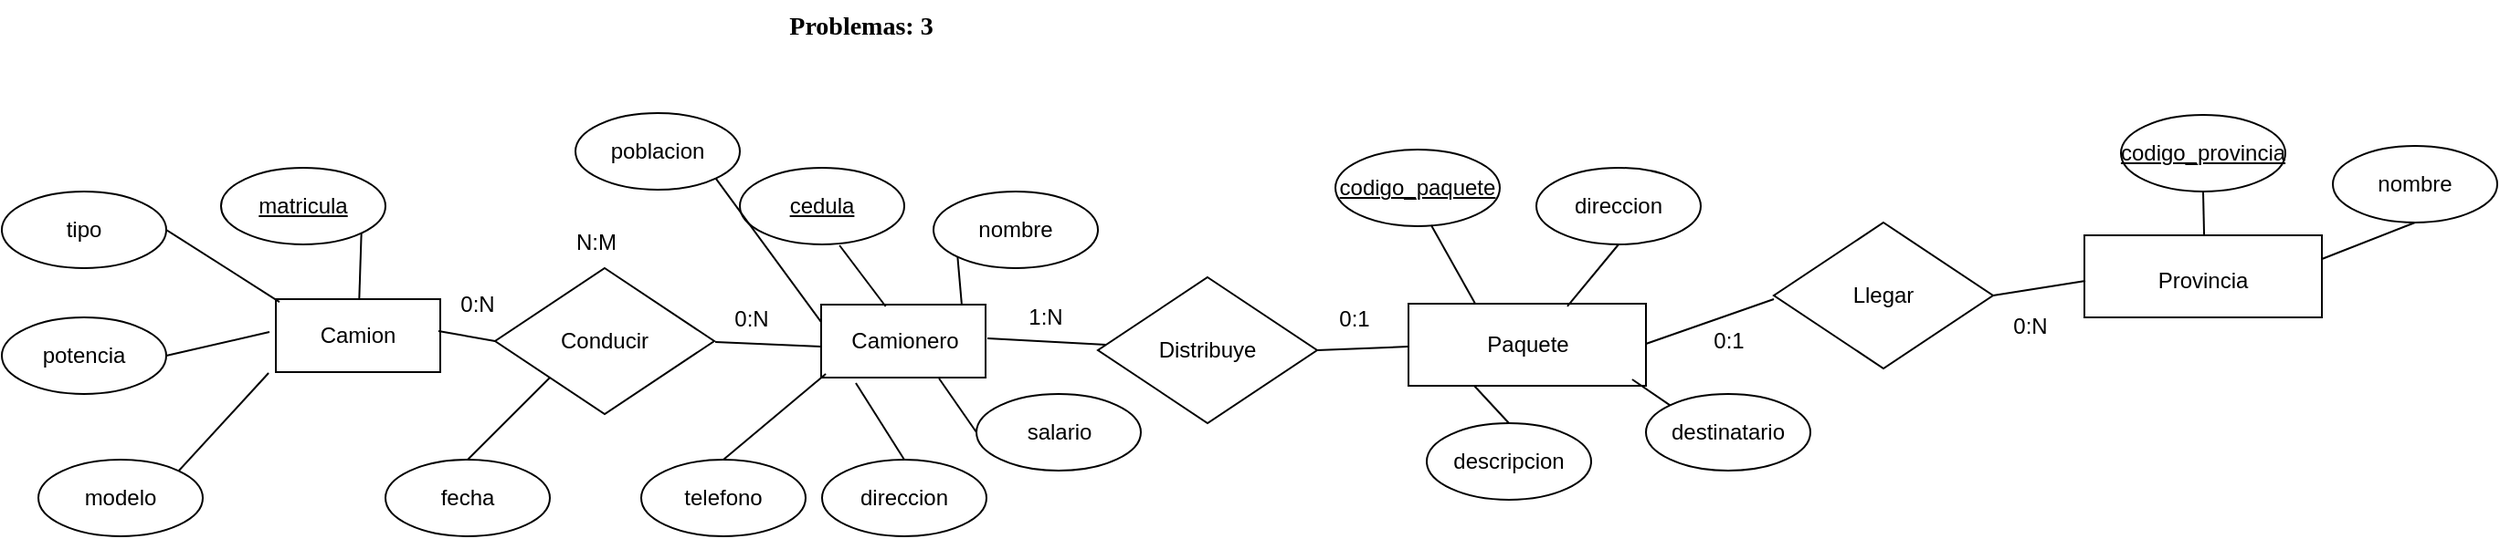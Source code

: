 <mxfile version="28.2.5">
  <diagram name="Página-1" id="HmZXSCmAwiPACwrm2mMe">
    <mxGraphModel dx="2316" dy="939" grid="1" gridSize="10" guides="1" tooltips="1" connect="1" arrows="1" fold="1" page="1" pageScale="1" pageWidth="827" pageHeight="1169" math="0" shadow="0">
      <root>
        <mxCell id="0" />
        <mxCell id="1" parent="0" />
        <mxCell id="7uE2SbhGrvdXFYAGjGFk-4" value="Conducir" style="rhombus;whiteSpace=wrap;html=1;" parent="1" vertex="1">
          <mxGeometry x="190" y="185" width="120" height="80" as="geometry" />
        </mxCell>
        <mxCell id="7uE2SbhGrvdXFYAGjGFk-5" value="Distribuye" style="rhombus;whiteSpace=wrap;html=1;" parent="1" vertex="1">
          <mxGeometry x="520" y="190" width="120" height="80" as="geometry" />
        </mxCell>
        <mxCell id="7uE2SbhGrvdXFYAGjGFk-10" value="N:M" style="text;html=1;align=center;verticalAlign=middle;resizable=0;points=[];autosize=1;strokeColor=none;fillColor=none;" parent="1" vertex="1">
          <mxGeometry x="220" y="156" width="50" height="30" as="geometry" />
        </mxCell>
        <mxCell id="7uE2SbhGrvdXFYAGjGFk-12" value="1:N" style="text;html=1;align=center;verticalAlign=middle;resizable=0;points=[];autosize=1;strokeColor=none;fillColor=none;" parent="1" vertex="1">
          <mxGeometry x="471" y="197" width="40" height="30" as="geometry" />
        </mxCell>
        <mxCell id="7uE2SbhGrvdXFYAGjGFk-13" value="0:1" style="text;html=1;align=center;verticalAlign=middle;resizable=0;points=[];autosize=1;strokeColor=none;fillColor=none;" parent="1" vertex="1">
          <mxGeometry x="640" y="198" width="40" height="30" as="geometry" />
        </mxCell>
        <mxCell id="7uE2SbhGrvdXFYAGjGFk-17" value="" style="verticalLabelPosition=bottom;verticalAlign=top;html=1;shape=mxgraph.basic.rect;fillColor2=none;strokeWidth=1;size=20;indent=0;" parent="1" vertex="1">
          <mxGeometry x="70" y="202" width="90" height="40" as="geometry" />
        </mxCell>
        <mxCell id="7uE2SbhGrvdXFYAGjGFk-19" value="" style="verticalLabelPosition=bottom;verticalAlign=top;html=1;shape=mxgraph.basic.rect;fillColor2=none;strokeWidth=1;size=20;indent=5;" parent="1" vertex="1">
          <mxGeometry x="368.5" y="205" width="90" height="40" as="geometry" />
        </mxCell>
        <mxCell id="7uE2SbhGrvdXFYAGjGFk-20" value="Camionero" style="text;html=1;align=center;verticalAlign=middle;resizable=0;points=[];autosize=1;strokeColor=none;fillColor=none;" parent="1" vertex="1">
          <mxGeometry x="373.5" y="210" width="80" height="30" as="geometry" />
        </mxCell>
        <mxCell id="7uE2SbhGrvdXFYAGjGFk-22" value="" style="verticalLabelPosition=bottom;verticalAlign=top;html=1;shape=mxgraph.basic.rect;fillColor2=none;strokeWidth=1;size=20;indent=5;" parent="1" vertex="1">
          <mxGeometry x="690" y="204.5" width="130" height="45" as="geometry" />
        </mxCell>
        <mxCell id="7uE2SbhGrvdXFYAGjGFk-23" value="Paquete" style="text;html=1;align=center;verticalAlign=middle;resizable=0;points=[];autosize=1;strokeColor=none;fillColor=none;" parent="1" vertex="1">
          <mxGeometry x="720" y="212" width="70" height="30" as="geometry" />
        </mxCell>
        <mxCell id="7uE2SbhGrvdXFYAGjGFk-24" value="&lt;u&gt;matricula&lt;/u&gt;" style="ellipse;whiteSpace=wrap;html=1;" parent="1" vertex="1">
          <mxGeometry x="40" y="130" width="90" height="42" as="geometry" />
        </mxCell>
        <mxCell id="7uE2SbhGrvdXFYAGjGFk-26" value="&lt;u&gt;cedula&lt;/u&gt;" style="ellipse;whiteSpace=wrap;html=1;" parent="1" vertex="1">
          <mxGeometry x="324" y="130" width="90" height="42" as="geometry" />
        </mxCell>
        <mxCell id="7uE2SbhGrvdXFYAGjGFk-27" value="direccion" style="ellipse;whiteSpace=wrap;html=1;" parent="1" vertex="1">
          <mxGeometry x="369" y="290" width="90" height="42" as="geometry" />
        </mxCell>
        <mxCell id="7uE2SbhGrvdXFYAGjGFk-28" value="&lt;u&gt;codigo_paquete&lt;/u&gt;" style="ellipse;whiteSpace=wrap;html=1;" parent="1" vertex="1">
          <mxGeometry x="650" y="120" width="90" height="42" as="geometry" />
        </mxCell>
        <mxCell id="7uE2SbhGrvdXFYAGjGFk-29" value="descripcion" style="ellipse;whiteSpace=wrap;html=1;" parent="1" vertex="1">
          <mxGeometry x="700" y="270" width="90" height="42" as="geometry" />
        </mxCell>
        <mxCell id="7uE2SbhGrvdXFYAGjGFk-37" value="&lt;b&gt;&lt;font style=&quot;font-size: 14px;&quot; face=&quot;Times New Roman&quot;&gt;&lt;font style=&quot;vertical-align: inherit;&quot; dir=&quot;auto&quot;&gt;&lt;font style=&quot;vertical-align: inherit;&quot; dir=&quot;auto&quot;&gt;&lt;font style=&quot;vertical-align: inherit;&quot; dir=&quot;auto&quot;&gt;&lt;font style=&quot;vertical-align: inherit;&quot; dir=&quot;auto&quot;&gt;Problemas: 3&lt;/font&gt;&lt;/font&gt;&lt;/font&gt;&lt;/font&gt;&lt;/font&gt;&lt;/b&gt;" style="text;html=1;align=center;verticalAlign=middle;resizable=0;points=[];autosize=1;strokeColor=none;fillColor=none;" parent="1" vertex="1">
          <mxGeometry x="340" y="38" width="100" height="30" as="geometry" />
        </mxCell>
        <mxCell id="7uE2SbhGrvdXFYAGjGFk-41" value="" style="endArrow=none;html=1;rounded=0;exitX=0.989;exitY=0.438;exitDx=0;exitDy=0;exitPerimeter=0;entryX=0;entryY=0.5;entryDx=0;entryDy=0;" parent="1" source="7uE2SbhGrvdXFYAGjGFk-17" target="7uE2SbhGrvdXFYAGjGFk-4" edge="1">
          <mxGeometry width="50" height="50" relative="1" as="geometry">
            <mxPoint x="360" y="220" as="sourcePoint" />
            <mxPoint x="410" y="170" as="targetPoint" />
          </mxGeometry>
        </mxCell>
        <mxCell id="7uE2SbhGrvdXFYAGjGFk-44" value="" style="endArrow=none;html=1;rounded=0;exitX=0.946;exitY=0.506;exitDx=0;exitDy=0;exitPerimeter=0;entryX=-0.078;entryY=0.575;entryDx=0;entryDy=0;entryPerimeter=0;" parent="1" edge="1">
          <mxGeometry width="50" height="50" relative="1" as="geometry">
            <mxPoint x="310.52" y="225.48" as="sourcePoint" />
            <mxPoint x="368.48" y="228" as="targetPoint" />
          </mxGeometry>
        </mxCell>
        <mxCell id="7uE2SbhGrvdXFYAGjGFk-46" value="" style="endArrow=none;html=1;rounded=0;exitX=1.011;exitY=0.463;exitDx=0;exitDy=0;exitPerimeter=0;" parent="1" source="7uE2SbhGrvdXFYAGjGFk-19" target="7uE2SbhGrvdXFYAGjGFk-5" edge="1">
          <mxGeometry width="50" height="50" relative="1" as="geometry">
            <mxPoint x="476" y="130" as="sourcePoint" />
            <mxPoint x="526" y="80" as="targetPoint" />
          </mxGeometry>
        </mxCell>
        <mxCell id="7uE2SbhGrvdXFYAGjGFk-47" value="" style="endArrow=none;html=1;rounded=0;exitX=1;exitY=0.5;exitDx=0;exitDy=0;" parent="1" source="7uE2SbhGrvdXFYAGjGFk-5" edge="1">
          <mxGeometry width="50" height="50" relative="1" as="geometry">
            <mxPoint x="480" y="118" as="sourcePoint" />
            <mxPoint x="690" y="228" as="targetPoint" />
          </mxGeometry>
        </mxCell>
        <mxCell id="7uE2SbhGrvdXFYAGjGFk-48" value="" style="endArrow=none;html=1;rounded=0;entryX=1;entryY=1;entryDx=0;entryDy=0;" parent="1" source="7uE2SbhGrvdXFYAGjGFk-17" target="7uE2SbhGrvdXFYAGjGFk-24" edge="1">
          <mxGeometry width="50" height="50" relative="1" as="geometry">
            <mxPoint x="210" y="130" as="sourcePoint" />
            <mxPoint x="260" y="80" as="targetPoint" />
          </mxGeometry>
        </mxCell>
        <mxCell id="7uE2SbhGrvdXFYAGjGFk-54" value="" style="endArrow=none;html=1;rounded=0;entryX=0.606;entryY=1.012;entryDx=0;entryDy=0;entryPerimeter=0;exitX=0.379;exitY=-0.133;exitDx=0;exitDy=0;exitPerimeter=0;" parent="1" source="7uE2SbhGrvdXFYAGjGFk-20" target="7uE2SbhGrvdXFYAGjGFk-26" edge="1">
          <mxGeometry width="50" height="50" relative="1" as="geometry">
            <mxPoint x="380" y="259" as="sourcePoint" />
            <mxPoint x="381" y="220" as="targetPoint" />
          </mxGeometry>
        </mxCell>
        <mxCell id="7uE2SbhGrvdXFYAGjGFk-55" value="" style="endArrow=none;html=1;rounded=0;entryX=0.211;entryY=1.075;entryDx=0;entryDy=0;entryPerimeter=0;exitX=0.5;exitY=0;exitDx=0;exitDy=0;" parent="1" source="7uE2SbhGrvdXFYAGjGFk-27" target="7uE2SbhGrvdXFYAGjGFk-19" edge="1">
          <mxGeometry width="50" height="50" relative="1" as="geometry">
            <mxPoint x="300" y="359" as="sourcePoint" />
            <mxPoint x="301" y="320" as="targetPoint" />
          </mxGeometry>
        </mxCell>
        <mxCell id="7uE2SbhGrvdXFYAGjGFk-56" value="" style="endArrow=none;html=1;rounded=0;entryX=0.583;entryY=0.988;entryDx=0;entryDy=0;entryPerimeter=0;exitX=0.281;exitY=0;exitDx=0;exitDy=0;exitPerimeter=0;" parent="1" source="7uE2SbhGrvdXFYAGjGFk-22" target="7uE2SbhGrvdXFYAGjGFk-28" edge="1">
          <mxGeometry width="50" height="50" relative="1" as="geometry">
            <mxPoint x="630" y="389" as="sourcePoint" />
            <mxPoint x="631" y="350" as="targetPoint" />
          </mxGeometry>
        </mxCell>
        <mxCell id="7uE2SbhGrvdXFYAGjGFk-57" value="" style="endArrow=none;html=1;rounded=0;entryX=0.277;entryY=1;entryDx=0;entryDy=0;entryPerimeter=0;exitX=0.5;exitY=0;exitDx=0;exitDy=0;" parent="1" source="7uE2SbhGrvdXFYAGjGFk-29" target="7uE2SbhGrvdXFYAGjGFk-22" edge="1">
          <mxGeometry width="50" height="50" relative="1" as="geometry">
            <mxPoint x="650" y="439" as="sourcePoint" />
            <mxPoint x="651" y="400" as="targetPoint" />
          </mxGeometry>
        </mxCell>
        <mxCell id="MPO1pnTU34HU-1POk6kd-1" value="modelo" style="ellipse;whiteSpace=wrap;html=1;" parent="1" vertex="1">
          <mxGeometry x="-60" y="290" width="90" height="42" as="geometry" />
        </mxCell>
        <mxCell id="MPO1pnTU34HU-1POk6kd-2" value="potencia" style="ellipse;whiteSpace=wrap;html=1;" parent="1" vertex="1">
          <mxGeometry x="-80" y="212" width="90" height="42" as="geometry" />
        </mxCell>
        <mxCell id="MPO1pnTU34HU-1POk6kd-3" value="tipo" style="ellipse;whiteSpace=wrap;html=1;" parent="1" vertex="1">
          <mxGeometry x="-80" y="143" width="90" height="42" as="geometry" />
        </mxCell>
        <mxCell id="MPO1pnTU34HU-1POk6kd-5" value="" style="endArrow=none;html=1;rounded=0;entryX=0.022;entryY=0.038;entryDx=0;entryDy=0;exitX=1;exitY=0.5;exitDx=0;exitDy=0;entryPerimeter=0;" parent="1" source="MPO1pnTU34HU-1POk6kd-3" target="7uE2SbhGrvdXFYAGjGFk-17" edge="1">
          <mxGeometry width="50" height="50" relative="1" as="geometry">
            <mxPoint x="110" y="229" as="sourcePoint" />
            <mxPoint x="111" y="190" as="targetPoint" />
          </mxGeometry>
        </mxCell>
        <mxCell id="MPO1pnTU34HU-1POk6kd-7" value="" style="endArrow=none;html=1;rounded=0;entryX=-0.039;entryY=0.45;entryDx=0;entryDy=0;entryPerimeter=0;exitX=1;exitY=0.5;exitDx=0;exitDy=0;" parent="1" source="MPO1pnTU34HU-1POk6kd-2" target="7uE2SbhGrvdXFYAGjGFk-17" edge="1">
          <mxGeometry width="50" height="50" relative="1" as="geometry">
            <mxPoint x="30" y="319" as="sourcePoint" />
            <mxPoint x="31" y="280" as="targetPoint" />
          </mxGeometry>
        </mxCell>
        <mxCell id="MPO1pnTU34HU-1POk6kd-8" value="" style="endArrow=none;html=1;rounded=0;entryX=-0.044;entryY=1.013;entryDx=0;entryDy=0;entryPerimeter=0;exitX=1;exitY=0;exitDx=0;exitDy=0;" parent="1" source="MPO1pnTU34HU-1POk6kd-1" target="7uE2SbhGrvdXFYAGjGFk-17" edge="1">
          <mxGeometry width="50" height="50" relative="1" as="geometry">
            <mxPoint x="90" y="469" as="sourcePoint" />
            <mxPoint x="91" y="430" as="targetPoint" />
          </mxGeometry>
        </mxCell>
        <mxCell id="MPO1pnTU34HU-1POk6kd-10" value="nombre" style="ellipse;whiteSpace=wrap;html=1;" parent="1" vertex="1">
          <mxGeometry x="430" y="143" width="90" height="42" as="geometry" />
        </mxCell>
        <mxCell id="MPO1pnTU34HU-1POk6kd-11" value="telefono" style="ellipse;whiteSpace=wrap;html=1;" parent="1" vertex="1">
          <mxGeometry x="270" y="290" width="90" height="42" as="geometry" />
        </mxCell>
        <mxCell id="MPO1pnTU34HU-1POk6kd-12" value="" style="endArrow=none;html=1;rounded=0;entryX=0.028;entryY=0.95;entryDx=0;entryDy=0;entryPerimeter=0;exitX=0.5;exitY=0;exitDx=0;exitDy=0;" parent="1" source="MPO1pnTU34HU-1POk6kd-11" target="7uE2SbhGrvdXFYAGjGFk-19" edge="1">
          <mxGeometry width="50" height="50" relative="1" as="geometry">
            <mxPoint x="390" y="370" as="sourcePoint" />
            <mxPoint x="440" y="320" as="targetPoint" />
          </mxGeometry>
        </mxCell>
        <mxCell id="MPO1pnTU34HU-1POk6kd-14" value="" style="endArrow=none;html=1;rounded=0;entryX=0;entryY=1;entryDx=0;entryDy=0;exitX=0.9;exitY=-0.15;exitDx=0;exitDy=0;exitPerimeter=0;" parent="1" source="7uE2SbhGrvdXFYAGjGFk-20" target="MPO1pnTU34HU-1POk6kd-10" edge="1">
          <mxGeometry width="50" height="50" relative="1" as="geometry">
            <mxPoint x="340" y="317" as="sourcePoint" />
            <mxPoint x="396" y="270" as="targetPoint" />
          </mxGeometry>
        </mxCell>
        <mxCell id="MPO1pnTU34HU-1POk6kd-19" value="direccion" style="ellipse;whiteSpace=wrap;html=1;" parent="1" vertex="1">
          <mxGeometry x="760" y="130" width="90" height="42" as="geometry" />
        </mxCell>
        <mxCell id="MPO1pnTU34HU-1POk6kd-20" value="destinatario" style="ellipse;whiteSpace=wrap;html=1;" parent="1" vertex="1">
          <mxGeometry x="820" y="254" width="90" height="42" as="geometry" />
        </mxCell>
        <mxCell id="MPO1pnTU34HU-1POk6kd-24" value="" style="endArrow=none;html=1;rounded=0;entryX=0.669;entryY=0.033;entryDx=0;entryDy=0;entryPerimeter=0;exitX=0.5;exitY=1;exitDx=0;exitDy=0;" parent="1" source="MPO1pnTU34HU-1POk6kd-19" target="7uE2SbhGrvdXFYAGjGFk-22" edge="1">
          <mxGeometry width="50" height="50" relative="1" as="geometry">
            <mxPoint x="725" y="264" as="sourcePoint" />
            <mxPoint x="700" y="220" as="targetPoint" />
          </mxGeometry>
        </mxCell>
        <mxCell id="MPO1pnTU34HU-1POk6kd-25" value="" style="endArrow=none;html=1;rounded=0;entryX=0.942;entryY=0.922;entryDx=0;entryDy=0;entryPerimeter=0;exitX=0;exitY=0;exitDx=0;exitDy=0;" parent="1" source="MPO1pnTU34HU-1POk6kd-20" target="7uE2SbhGrvdXFYAGjGFk-22" edge="1">
          <mxGeometry width="50" height="50" relative="1" as="geometry">
            <mxPoint x="815" y="474" as="sourcePoint" />
            <mxPoint x="790" y="430" as="targetPoint" />
          </mxGeometry>
        </mxCell>
        <mxCell id="fGVBp2NKrRAsAavN9bsR-2" value="Camion" style="text;html=1;align=center;verticalAlign=middle;whiteSpace=wrap;rounded=0;" vertex="1" parent="1">
          <mxGeometry x="85" y="207" width="60" height="30" as="geometry" />
        </mxCell>
        <mxCell id="fGVBp2NKrRAsAavN9bsR-53" value="fecha" style="ellipse;whiteSpace=wrap;html=1;" vertex="1" parent="1">
          <mxGeometry x="130" y="290" width="90" height="42" as="geometry" />
        </mxCell>
        <mxCell id="fGVBp2NKrRAsAavN9bsR-54" value="" style="endArrow=none;html=1;rounded=0;exitX=0.5;exitY=0;exitDx=0;exitDy=0;entryX=0;entryY=1;entryDx=0;entryDy=0;" edge="1" parent="1" source="fGVBp2NKrRAsAavN9bsR-53" target="7uE2SbhGrvdXFYAGjGFk-4">
          <mxGeometry width="50" height="50" relative="1" as="geometry">
            <mxPoint x="360" y="290" as="sourcePoint" />
            <mxPoint x="410" y="240" as="targetPoint" />
          </mxGeometry>
        </mxCell>
        <mxCell id="fGVBp2NKrRAsAavN9bsR-55" value="salario" style="ellipse;whiteSpace=wrap;html=1;" vertex="1" parent="1">
          <mxGeometry x="453.5" y="254" width="90" height="42" as="geometry" />
        </mxCell>
        <mxCell id="fGVBp2NKrRAsAavN9bsR-56" value="poblacion" style="ellipse;whiteSpace=wrap;html=1;" vertex="1" parent="1">
          <mxGeometry x="234" y="100" width="90" height="42" as="geometry" />
        </mxCell>
        <mxCell id="fGVBp2NKrRAsAavN9bsR-57" value="" style="endArrow=none;html=1;rounded=0;entryX=1;entryY=1;entryDx=0;entryDy=0;exitX=0;exitY=0.238;exitDx=0;exitDy=0;exitPerimeter=0;" edge="1" parent="1" source="7uE2SbhGrvdXFYAGjGFk-19" target="fGVBp2NKrRAsAavN9bsR-56">
          <mxGeometry width="50" height="50" relative="1" as="geometry">
            <mxPoint x="340" y="317" as="sourcePoint" />
            <mxPoint x="396" y="270" as="targetPoint" />
          </mxGeometry>
        </mxCell>
        <mxCell id="fGVBp2NKrRAsAavN9bsR-58" value="" style="endArrow=none;html=1;rounded=0;entryX=0;entryY=0.5;entryDx=0;entryDy=0;exitX=0.717;exitY=1.013;exitDx=0;exitDy=0;exitPerimeter=0;" edge="1" parent="1" source="7uE2SbhGrvdXFYAGjGFk-19" target="fGVBp2NKrRAsAavN9bsR-55">
          <mxGeometry width="50" height="50" relative="1" as="geometry">
            <mxPoint x="340" y="447" as="sourcePoint" />
            <mxPoint x="396" y="400" as="targetPoint" />
          </mxGeometry>
        </mxCell>
        <mxCell id="fGVBp2NKrRAsAavN9bsR-60" value="Llegar" style="rhombus;whiteSpace=wrap;html=1;" vertex="1" parent="1">
          <mxGeometry x="890" y="160" width="120" height="80" as="geometry" />
        </mxCell>
        <mxCell id="fGVBp2NKrRAsAavN9bsR-61" value="" style="verticalLabelPosition=bottom;verticalAlign=top;html=1;shape=mxgraph.basic.rect;fillColor2=none;strokeWidth=1;size=20;indent=5;" vertex="1" parent="1">
          <mxGeometry x="1060" y="167" width="130" height="45" as="geometry" />
        </mxCell>
        <mxCell id="fGVBp2NKrRAsAavN9bsR-62" value="" style="endArrow=none;html=1;rounded=0;entryX=1;entryY=0.444;entryDx=0;entryDy=0;entryPerimeter=0;exitX=0;exitY=0.5;exitDx=0;exitDy=0;" edge="1" parent="1">
          <mxGeometry width="50" height="50" relative="1" as="geometry">
            <mxPoint x="890" y="202" as="sourcePoint" />
            <mxPoint x="820" y="226.48" as="targetPoint" />
          </mxGeometry>
        </mxCell>
        <mxCell id="fGVBp2NKrRAsAavN9bsR-63" value="" style="endArrow=none;html=1;rounded=0;entryX=1;entryY=0.5;entryDx=0;entryDy=0;exitX=0.004;exitY=0.556;exitDx=0;exitDy=0;exitPerimeter=0;" edge="1" parent="1" source="fGVBp2NKrRAsAavN9bsR-61" target="fGVBp2NKrRAsAavN9bsR-60">
          <mxGeometry width="50" height="50" relative="1" as="geometry">
            <mxPoint x="949" y="300" as="sourcePoint" />
            <mxPoint x="930" y="280" as="targetPoint" />
          </mxGeometry>
        </mxCell>
        <mxCell id="fGVBp2NKrRAsAavN9bsR-64" value="0:1" style="text;html=1;align=center;verticalAlign=middle;resizable=0;points=[];autosize=1;strokeColor=none;fillColor=none;" vertex="1" parent="1">
          <mxGeometry x="845" y="210" width="40" height="30" as="geometry" />
        </mxCell>
        <mxCell id="fGVBp2NKrRAsAavN9bsR-66" value="0:N" style="text;html=1;align=center;verticalAlign=middle;resizable=0;points=[];autosize=1;strokeColor=none;fillColor=none;" vertex="1" parent="1">
          <mxGeometry x="1010" y="202" width="40" height="30" as="geometry" />
        </mxCell>
        <mxCell id="fGVBp2NKrRAsAavN9bsR-67" value="Provincia" style="text;html=1;align=center;verticalAlign=middle;whiteSpace=wrap;rounded=0;" vertex="1" parent="1">
          <mxGeometry x="1095" y="177" width="60" height="30" as="geometry" />
        </mxCell>
        <mxCell id="fGVBp2NKrRAsAavN9bsR-69" value="&lt;u&gt;codigo_provincia&lt;/u&gt;" style="ellipse;whiteSpace=wrap;html=1;" vertex="1" parent="1">
          <mxGeometry x="1080" y="101" width="90" height="42" as="geometry" />
        </mxCell>
        <mxCell id="fGVBp2NKrRAsAavN9bsR-70" value="nombre" style="ellipse;whiteSpace=wrap;html=1;" vertex="1" parent="1">
          <mxGeometry x="1196" y="118" width="90" height="42" as="geometry" />
        </mxCell>
        <mxCell id="fGVBp2NKrRAsAavN9bsR-72" value="" style="endArrow=none;html=1;rounded=0;entryX=0.5;entryY=1;entryDx=0;entryDy=0;exitX=0.504;exitY=-0.011;exitDx=0;exitDy=0;exitPerimeter=0;" edge="1" parent="1" source="fGVBp2NKrRAsAavN9bsR-61" target="fGVBp2NKrRAsAavN9bsR-69">
          <mxGeometry width="50" height="50" relative="1" as="geometry">
            <mxPoint x="820" y="290" as="sourcePoint" />
            <mxPoint x="870" y="240" as="targetPoint" />
          </mxGeometry>
        </mxCell>
        <mxCell id="fGVBp2NKrRAsAavN9bsR-75" value="" style="endArrow=none;html=1;rounded=0;entryX=0.5;entryY=1;entryDx=0;entryDy=0;" edge="1" parent="1" target="fGVBp2NKrRAsAavN9bsR-70">
          <mxGeometry width="50" height="50" relative="1" as="geometry">
            <mxPoint x="1190" y="180" as="sourcePoint" />
            <mxPoint x="870" y="240" as="targetPoint" />
          </mxGeometry>
        </mxCell>
        <mxCell id="fGVBp2NKrRAsAavN9bsR-76" value="0:N" style="text;html=1;align=center;verticalAlign=middle;resizable=0;points=[];autosize=1;strokeColor=none;fillColor=none;" vertex="1" parent="1">
          <mxGeometry x="310" y="198" width="40" height="30" as="geometry" />
        </mxCell>
        <mxCell id="fGVBp2NKrRAsAavN9bsR-77" value="0:N" style="text;html=1;align=center;verticalAlign=middle;resizable=0;points=[];autosize=1;strokeColor=none;fillColor=none;" vertex="1" parent="1">
          <mxGeometry x="160" y="190" width="40" height="30" as="geometry" />
        </mxCell>
      </root>
    </mxGraphModel>
  </diagram>
</mxfile>

